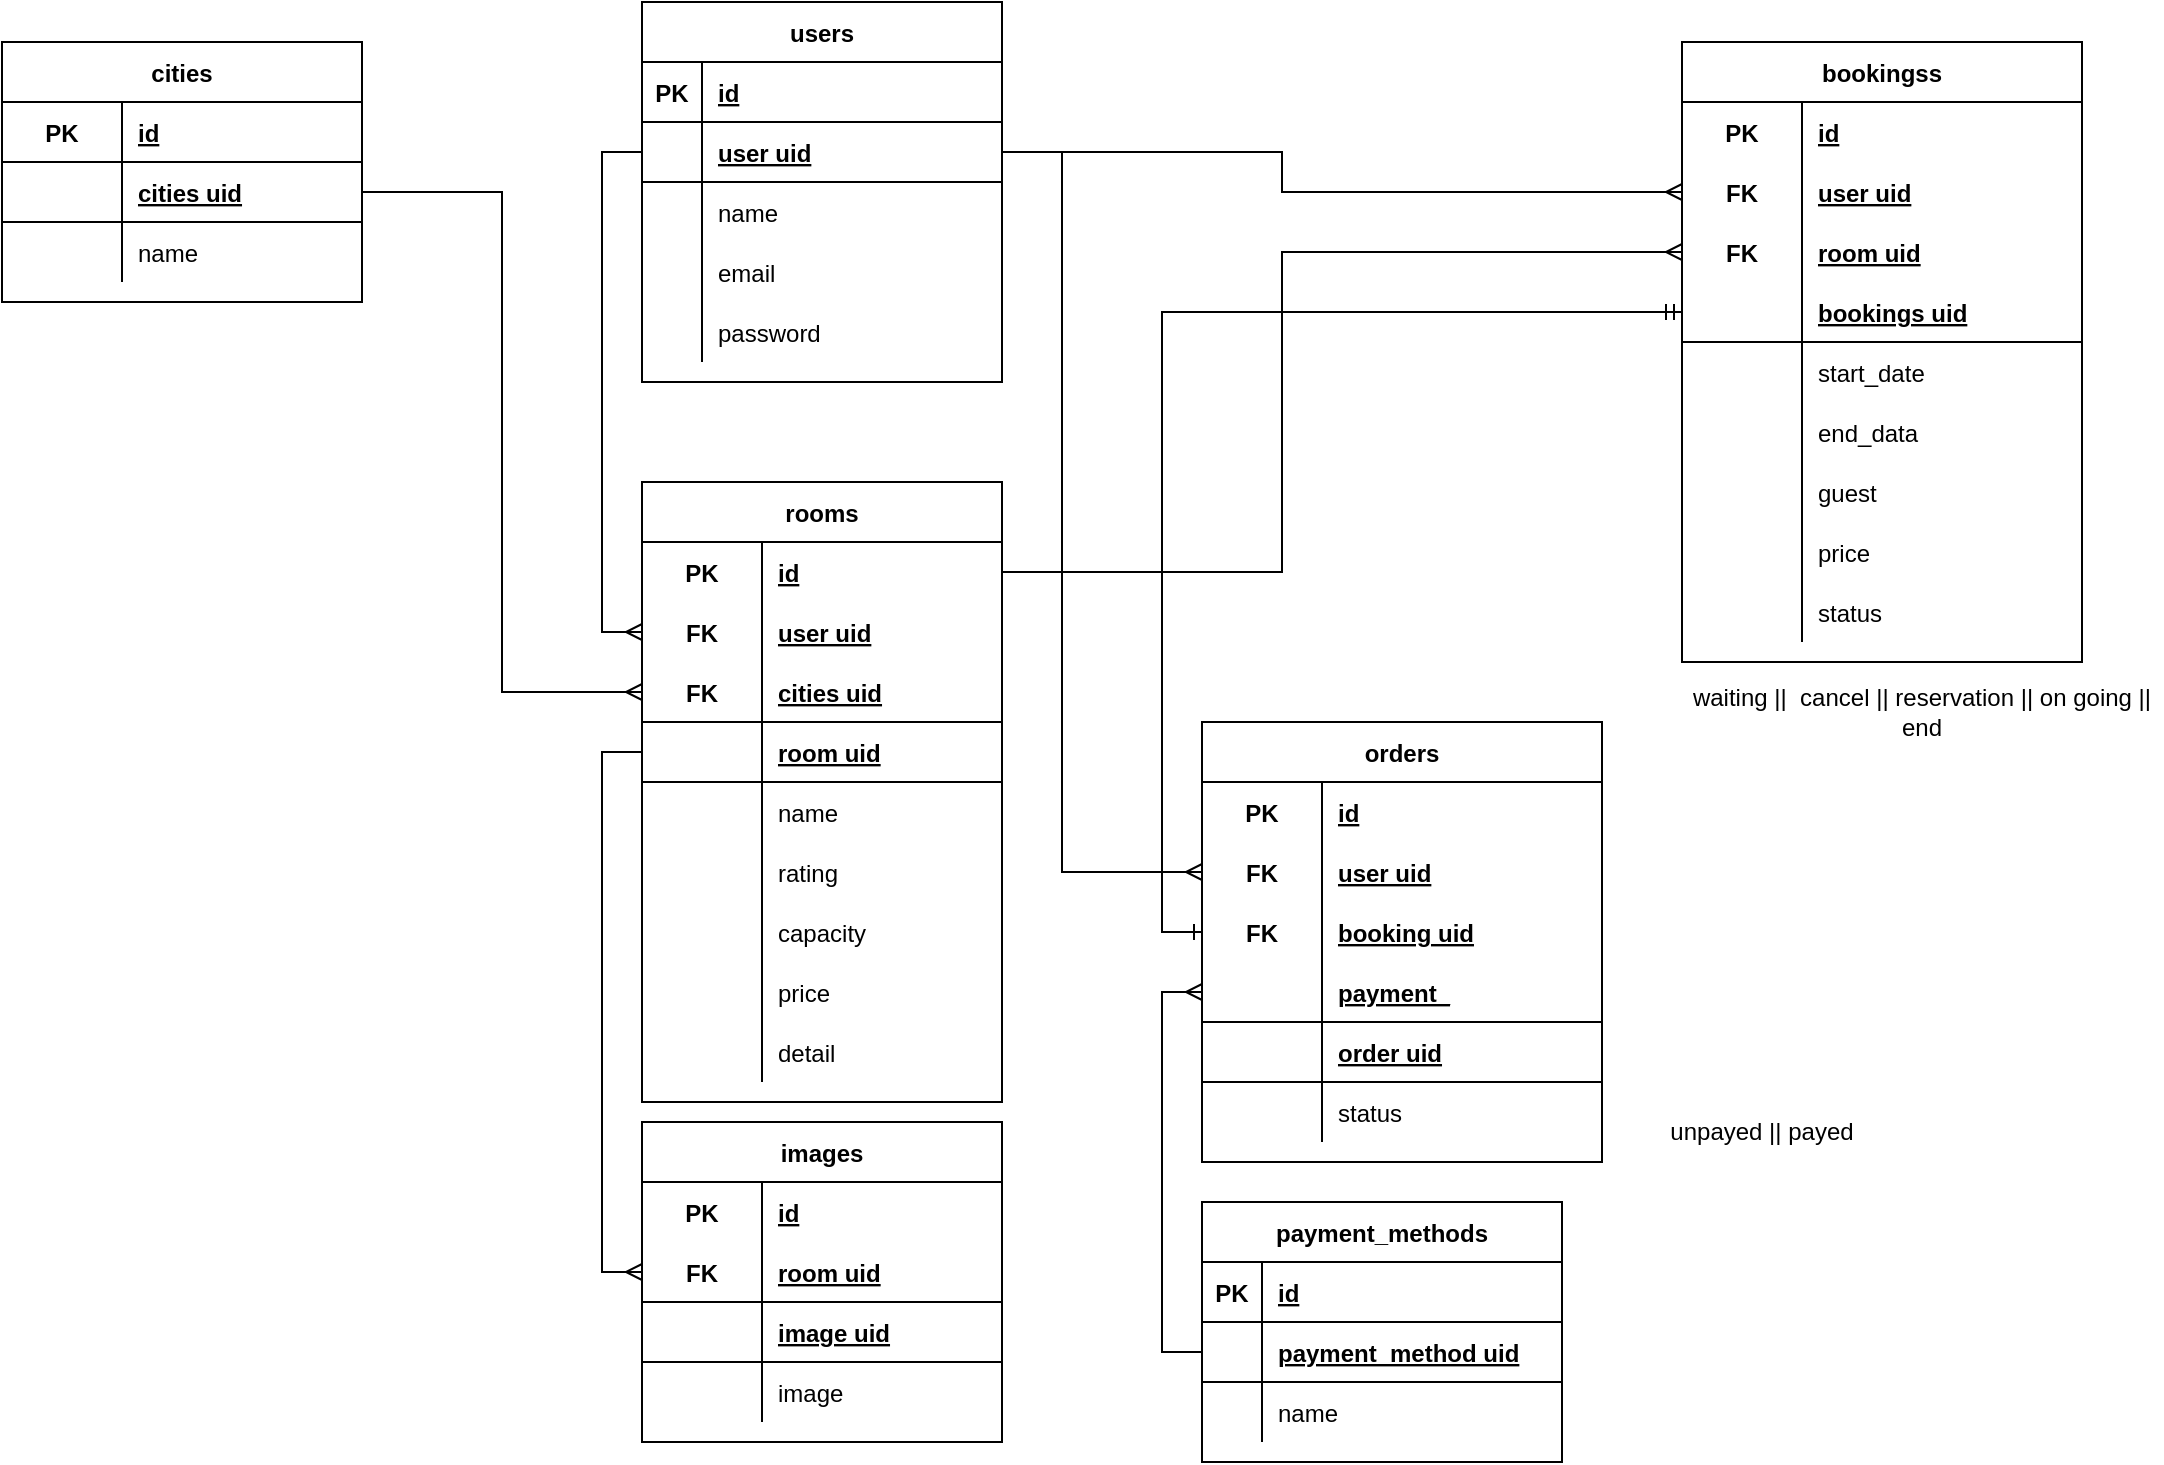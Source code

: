 <mxfile pages="2">
    <diagram id="iPe8jotAJczjUdUN0MHW" name="airbnb">
        <mxGraphModel dx="547" dy="711" grid="1" gridSize="10" guides="1" tooltips="1" connect="1" arrows="1" fold="1" page="1" pageScale="1" pageWidth="1169" pageHeight="827" math="0" shadow="0">
            <root>
                <mxCell id="F6-YlnlzuKN7G8_1LDeP-0"/>
                <mxCell id="F6-YlnlzuKN7G8_1LDeP-1" parent="F6-YlnlzuKN7G8_1LDeP-0"/>
                <mxCell id="jNH8X06Qy_llyJhlAX_3-0" style="edgeStyle=orthogonalEdgeStyle;rounded=0;orthogonalLoop=1;jettySize=auto;html=1;exitX=0;exitY=0.5;exitDx=0;exitDy=0;entryX=0;entryY=0.5;entryDx=0;entryDy=0;endArrow=ERmany;endFill=0;" parent="F6-YlnlzuKN7G8_1LDeP-1" source="jNH8X06Qy_llyJhlAX_3-94" target="jNH8X06Qy_llyJhlAX_3-18" edge="1">
                    <mxGeometry relative="1" as="geometry"/>
                </mxCell>
                <mxCell id="jNH8X06Qy_llyJhlAX_3-1" value="users" style="shape=table;startSize=30;container=1;collapsible=1;childLayout=tableLayout;fixedRows=1;rowLines=0;fontStyle=1;align=center;resizeLast=1;" parent="F6-YlnlzuKN7G8_1LDeP-1" vertex="1">
                    <mxGeometry x="360" y="20" width="180" height="190" as="geometry"/>
                </mxCell>
                <mxCell id="jNH8X06Qy_llyJhlAX_3-2" value="" style="shape=tableRow;horizontal=0;startSize=0;swimlaneHead=0;swimlaneBody=0;fillColor=none;collapsible=0;dropTarget=0;points=[[0,0.5],[1,0.5]];portConstraint=eastwest;top=0;left=0;right=0;bottom=1;" parent="jNH8X06Qy_llyJhlAX_3-1" vertex="1">
                    <mxGeometry y="30" width="180" height="30" as="geometry"/>
                </mxCell>
                <mxCell id="jNH8X06Qy_llyJhlAX_3-3" value="PK" style="shape=partialRectangle;connectable=0;fillColor=none;top=0;left=0;bottom=0;right=0;fontStyle=1;overflow=hidden;" parent="jNH8X06Qy_llyJhlAX_3-2" vertex="1">
                    <mxGeometry width="30" height="30" as="geometry">
                        <mxRectangle width="30" height="30" as="alternateBounds"/>
                    </mxGeometry>
                </mxCell>
                <mxCell id="jNH8X06Qy_llyJhlAX_3-4" value="id" style="shape=partialRectangle;connectable=0;fillColor=none;top=0;left=0;bottom=0;right=0;align=left;spacingLeft=6;fontStyle=5;overflow=hidden;" parent="jNH8X06Qy_llyJhlAX_3-2" vertex="1">
                    <mxGeometry x="30" width="150" height="30" as="geometry">
                        <mxRectangle width="150" height="30" as="alternateBounds"/>
                    </mxGeometry>
                </mxCell>
                <mxCell id="jNH8X06Qy_llyJhlAX_3-94" style="shape=tableRow;horizontal=0;startSize=0;swimlaneHead=0;swimlaneBody=0;fillColor=none;collapsible=0;dropTarget=0;points=[[0,0.5],[1,0.5]];portConstraint=eastwest;top=0;left=0;right=0;bottom=1;" parent="jNH8X06Qy_llyJhlAX_3-1" vertex="1">
                    <mxGeometry y="60" width="180" height="30" as="geometry"/>
                </mxCell>
                <mxCell id="jNH8X06Qy_llyJhlAX_3-95" style="shape=partialRectangle;connectable=0;fillColor=none;top=0;left=0;bottom=0;right=0;fontStyle=1;overflow=hidden;" parent="jNH8X06Qy_llyJhlAX_3-94" vertex="1">
                    <mxGeometry width="30" height="30" as="geometry">
                        <mxRectangle width="30" height="30" as="alternateBounds"/>
                    </mxGeometry>
                </mxCell>
                <mxCell id="jNH8X06Qy_llyJhlAX_3-96" value="user uid" style="shape=partialRectangle;connectable=0;fillColor=none;top=0;left=0;bottom=0;right=0;align=left;spacingLeft=6;fontStyle=5;overflow=hidden;" parent="jNH8X06Qy_llyJhlAX_3-94" vertex="1">
                    <mxGeometry x="30" width="150" height="30" as="geometry">
                        <mxRectangle width="150" height="30" as="alternateBounds"/>
                    </mxGeometry>
                </mxCell>
                <mxCell id="jNH8X06Qy_llyJhlAX_3-5" value="" style="shape=tableRow;horizontal=0;startSize=0;swimlaneHead=0;swimlaneBody=0;fillColor=none;collapsible=0;dropTarget=0;points=[[0,0.5],[1,0.5]];portConstraint=eastwest;top=0;left=0;right=0;bottom=0;" parent="jNH8X06Qy_llyJhlAX_3-1" vertex="1">
                    <mxGeometry y="90" width="180" height="30" as="geometry"/>
                </mxCell>
                <mxCell id="jNH8X06Qy_llyJhlAX_3-6" value="" style="shape=partialRectangle;connectable=0;fillColor=none;top=0;left=0;bottom=0;right=0;editable=1;overflow=hidden;" parent="jNH8X06Qy_llyJhlAX_3-5" vertex="1">
                    <mxGeometry width="30" height="30" as="geometry">
                        <mxRectangle width="30" height="30" as="alternateBounds"/>
                    </mxGeometry>
                </mxCell>
                <mxCell id="jNH8X06Qy_llyJhlAX_3-7" value="name" style="shape=partialRectangle;connectable=0;fillColor=none;top=0;left=0;bottom=0;right=0;align=left;spacingLeft=6;overflow=hidden;" parent="jNH8X06Qy_llyJhlAX_3-5" vertex="1">
                    <mxGeometry x="30" width="150" height="30" as="geometry">
                        <mxRectangle width="150" height="30" as="alternateBounds"/>
                    </mxGeometry>
                </mxCell>
                <mxCell id="jNH8X06Qy_llyJhlAX_3-8" value="" style="shape=tableRow;horizontal=0;startSize=0;swimlaneHead=0;swimlaneBody=0;fillColor=none;collapsible=0;dropTarget=0;points=[[0,0.5],[1,0.5]];portConstraint=eastwest;top=0;left=0;right=0;bottom=0;" parent="jNH8X06Qy_llyJhlAX_3-1" vertex="1">
                    <mxGeometry y="120" width="180" height="30" as="geometry"/>
                </mxCell>
                <mxCell id="jNH8X06Qy_llyJhlAX_3-9" value="" style="shape=partialRectangle;connectable=0;fillColor=none;top=0;left=0;bottom=0;right=0;editable=1;overflow=hidden;" parent="jNH8X06Qy_llyJhlAX_3-8" vertex="1">
                    <mxGeometry width="30" height="30" as="geometry">
                        <mxRectangle width="30" height="30" as="alternateBounds"/>
                    </mxGeometry>
                </mxCell>
                <mxCell id="jNH8X06Qy_llyJhlAX_3-10" value="email" style="shape=partialRectangle;connectable=0;fillColor=none;top=0;left=0;bottom=0;right=0;align=left;spacingLeft=6;overflow=hidden;" parent="jNH8X06Qy_llyJhlAX_3-8" vertex="1">
                    <mxGeometry x="30" width="150" height="30" as="geometry">
                        <mxRectangle width="150" height="30" as="alternateBounds"/>
                    </mxGeometry>
                </mxCell>
                <mxCell id="jNH8X06Qy_llyJhlAX_3-11" value="" style="shape=tableRow;horizontal=0;startSize=0;swimlaneHead=0;swimlaneBody=0;fillColor=none;collapsible=0;dropTarget=0;points=[[0,0.5],[1,0.5]];portConstraint=eastwest;top=0;left=0;right=0;bottom=0;" parent="jNH8X06Qy_llyJhlAX_3-1" vertex="1">
                    <mxGeometry y="150" width="180" height="30" as="geometry"/>
                </mxCell>
                <mxCell id="jNH8X06Qy_llyJhlAX_3-12" value="" style="shape=partialRectangle;connectable=0;fillColor=none;top=0;left=0;bottom=0;right=0;editable=1;overflow=hidden;" parent="jNH8X06Qy_llyJhlAX_3-11" vertex="1">
                    <mxGeometry width="30" height="30" as="geometry">
                        <mxRectangle width="30" height="30" as="alternateBounds"/>
                    </mxGeometry>
                </mxCell>
                <mxCell id="jNH8X06Qy_llyJhlAX_3-13" value="password" style="shape=partialRectangle;connectable=0;fillColor=none;top=0;left=0;bottom=0;right=0;align=left;spacingLeft=6;overflow=hidden;" parent="jNH8X06Qy_llyJhlAX_3-11" vertex="1">
                    <mxGeometry x="30" width="150" height="30" as="geometry">
                        <mxRectangle width="150" height="30" as="alternateBounds"/>
                    </mxGeometry>
                </mxCell>
                <mxCell id="jNH8X06Qy_llyJhlAX_3-14" value="rooms" style="shape=table;startSize=30;container=1;collapsible=1;childLayout=tableLayout;fixedRows=1;rowLines=0;fontStyle=1;align=center;resizeLast=1;" parent="F6-YlnlzuKN7G8_1LDeP-1" vertex="1">
                    <mxGeometry x="360" y="260" width="180" height="310" as="geometry"/>
                </mxCell>
                <mxCell id="jNH8X06Qy_llyJhlAX_3-15" value="" style="shape=tableRow;horizontal=0;startSize=0;swimlaneHead=0;swimlaneBody=0;fillColor=none;collapsible=0;dropTarget=0;points=[[0,0.5],[1,0.5]];portConstraint=eastwest;top=0;left=0;right=0;bottom=0;" parent="jNH8X06Qy_llyJhlAX_3-14" vertex="1">
                    <mxGeometry y="30" width="180" height="30" as="geometry"/>
                </mxCell>
                <mxCell id="jNH8X06Qy_llyJhlAX_3-16" value="PK" style="shape=partialRectangle;connectable=0;fillColor=none;top=0;left=0;bottom=0;right=0;fontStyle=1;overflow=hidden;" parent="jNH8X06Qy_llyJhlAX_3-15" vertex="1">
                    <mxGeometry width="60" height="30" as="geometry">
                        <mxRectangle width="60" height="30" as="alternateBounds"/>
                    </mxGeometry>
                </mxCell>
                <mxCell id="jNH8X06Qy_llyJhlAX_3-17" value="id" style="shape=partialRectangle;connectable=0;fillColor=none;top=0;left=0;bottom=0;right=0;align=left;spacingLeft=6;fontStyle=5;overflow=hidden;" parent="jNH8X06Qy_llyJhlAX_3-15" vertex="1">
                    <mxGeometry x="60" width="120" height="30" as="geometry">
                        <mxRectangle width="120" height="30" as="alternateBounds"/>
                    </mxGeometry>
                </mxCell>
                <mxCell id="jNH8X06Qy_llyJhlAX_3-18" value="" style="shape=tableRow;horizontal=0;startSize=0;swimlaneHead=0;swimlaneBody=0;fillColor=none;collapsible=0;dropTarget=0;points=[[0,0.5],[1,0.5]];portConstraint=eastwest;top=0;left=0;right=0;bottom=1;strokeColor=none;" parent="jNH8X06Qy_llyJhlAX_3-14" vertex="1">
                    <mxGeometry y="60" width="180" height="30" as="geometry"/>
                </mxCell>
                <mxCell id="jNH8X06Qy_llyJhlAX_3-19" value="FK" style="shape=partialRectangle;connectable=0;fillColor=none;top=0;left=0;bottom=0;right=0;fontStyle=1;overflow=hidden;" parent="jNH8X06Qy_llyJhlAX_3-18" vertex="1">
                    <mxGeometry width="60" height="30" as="geometry">
                        <mxRectangle width="60" height="30" as="alternateBounds"/>
                    </mxGeometry>
                </mxCell>
                <mxCell id="jNH8X06Qy_llyJhlAX_3-20" value="user uid" style="shape=partialRectangle;connectable=0;fillColor=none;top=0;left=0;bottom=0;right=0;align=left;spacingLeft=6;fontStyle=5;overflow=hidden;" parent="jNH8X06Qy_llyJhlAX_3-18" vertex="1">
                    <mxGeometry x="60" width="120" height="30" as="geometry">
                        <mxRectangle width="120" height="30" as="alternateBounds"/>
                    </mxGeometry>
                </mxCell>
                <mxCell id="yA-4zn-T3ek4qHLC0Tsx-14" style="shape=tableRow;horizontal=0;startSize=0;swimlaneHead=0;swimlaneBody=0;fillColor=none;collapsible=0;dropTarget=0;points=[[0,0.5],[1,0.5]];portConstraint=eastwest;top=0;left=0;right=0;bottom=1;strokeColor=default;" parent="jNH8X06Qy_llyJhlAX_3-14" vertex="1">
                    <mxGeometry y="90" width="180" height="30" as="geometry"/>
                </mxCell>
                <mxCell id="yA-4zn-T3ek4qHLC0Tsx-15" value="FK" style="shape=partialRectangle;connectable=0;fillColor=none;top=0;left=0;bottom=0;right=0;fontStyle=1;overflow=hidden;" parent="yA-4zn-T3ek4qHLC0Tsx-14" vertex="1">
                    <mxGeometry width="60" height="30" as="geometry">
                        <mxRectangle width="60" height="30" as="alternateBounds"/>
                    </mxGeometry>
                </mxCell>
                <mxCell id="yA-4zn-T3ek4qHLC0Tsx-16" value="cities uid" style="shape=partialRectangle;connectable=0;fillColor=none;top=0;left=0;bottom=0;right=0;align=left;spacingLeft=6;fontStyle=5;overflow=hidden;" parent="yA-4zn-T3ek4qHLC0Tsx-14" vertex="1">
                    <mxGeometry x="60" width="120" height="30" as="geometry">
                        <mxRectangle width="120" height="30" as="alternateBounds"/>
                    </mxGeometry>
                </mxCell>
                <mxCell id="8i1Hix3Q9Z3WD4ij0kzK-0" style="shape=tableRow;horizontal=0;startSize=0;swimlaneHead=0;swimlaneBody=0;fillColor=none;collapsible=0;dropTarget=0;points=[[0,0.5],[1,0.5]];portConstraint=eastwest;top=0;left=0;right=0;bottom=1;strokeColor=default;" parent="jNH8X06Qy_llyJhlAX_3-14" vertex="1">
                    <mxGeometry y="120" width="180" height="30" as="geometry"/>
                </mxCell>
                <mxCell id="8i1Hix3Q9Z3WD4ij0kzK-1" style="shape=partialRectangle;connectable=0;fillColor=none;top=0;left=0;bottom=0;right=0;fontStyle=1;overflow=hidden;" parent="8i1Hix3Q9Z3WD4ij0kzK-0" vertex="1">
                    <mxGeometry width="60" height="30" as="geometry">
                        <mxRectangle width="60" height="30" as="alternateBounds"/>
                    </mxGeometry>
                </mxCell>
                <mxCell id="8i1Hix3Q9Z3WD4ij0kzK-2" value="room uid" style="shape=partialRectangle;connectable=0;fillColor=none;top=0;left=0;bottom=0;right=0;align=left;spacingLeft=6;fontStyle=5;overflow=hidden;" parent="8i1Hix3Q9Z3WD4ij0kzK-0" vertex="1">
                    <mxGeometry x="60" width="120" height="30" as="geometry">
                        <mxRectangle width="120" height="30" as="alternateBounds"/>
                    </mxGeometry>
                </mxCell>
                <mxCell id="jNH8X06Qy_llyJhlAX_3-24" value="" style="shape=tableRow;horizontal=0;startSize=0;swimlaneHead=0;swimlaneBody=0;fillColor=none;collapsible=0;dropTarget=0;points=[[0,0.5],[1,0.5]];portConstraint=eastwest;top=0;left=0;right=0;bottom=0;" parent="jNH8X06Qy_llyJhlAX_3-14" vertex="1">
                    <mxGeometry y="150" width="180" height="30" as="geometry"/>
                </mxCell>
                <mxCell id="jNH8X06Qy_llyJhlAX_3-25" value="" style="shape=partialRectangle;connectable=0;fillColor=none;top=0;left=0;bottom=0;right=0;editable=1;overflow=hidden;" parent="jNH8X06Qy_llyJhlAX_3-24" vertex="1">
                    <mxGeometry width="60" height="30" as="geometry">
                        <mxRectangle width="60" height="30" as="alternateBounds"/>
                    </mxGeometry>
                </mxCell>
                <mxCell id="jNH8X06Qy_llyJhlAX_3-26" value="name" style="shape=partialRectangle;connectable=0;fillColor=none;top=0;left=0;bottom=0;right=0;align=left;spacingLeft=6;overflow=hidden;" parent="jNH8X06Qy_llyJhlAX_3-24" vertex="1">
                    <mxGeometry x="60" width="120" height="30" as="geometry">
                        <mxRectangle width="120" height="30" as="alternateBounds"/>
                    </mxGeometry>
                </mxCell>
                <mxCell id="o21TnBogYkvtX0akVS93-0" style="shape=tableRow;horizontal=0;startSize=0;swimlaneHead=0;swimlaneBody=0;fillColor=none;collapsible=0;dropTarget=0;points=[[0,0.5],[1,0.5]];portConstraint=eastwest;top=0;left=0;right=0;bottom=0;" parent="jNH8X06Qy_llyJhlAX_3-14" vertex="1">
                    <mxGeometry y="180" width="180" height="30" as="geometry"/>
                </mxCell>
                <mxCell id="o21TnBogYkvtX0akVS93-1" style="shape=partialRectangle;connectable=0;fillColor=none;top=0;left=0;bottom=0;right=0;editable=1;overflow=hidden;" parent="o21TnBogYkvtX0akVS93-0" vertex="1">
                    <mxGeometry width="60" height="30" as="geometry">
                        <mxRectangle width="60" height="30" as="alternateBounds"/>
                    </mxGeometry>
                </mxCell>
                <mxCell id="o21TnBogYkvtX0akVS93-2" value="rating" style="shape=partialRectangle;connectable=0;fillColor=none;top=0;left=0;bottom=0;right=0;align=left;spacingLeft=6;overflow=hidden;" parent="o21TnBogYkvtX0akVS93-0" vertex="1">
                    <mxGeometry x="60" width="120" height="30" as="geometry">
                        <mxRectangle width="120" height="30" as="alternateBounds"/>
                    </mxGeometry>
                </mxCell>
                <mxCell id="8i1Hix3Q9Z3WD4ij0kzK-50" style="shape=tableRow;horizontal=0;startSize=0;swimlaneHead=0;swimlaneBody=0;fillColor=none;collapsible=0;dropTarget=0;points=[[0,0.5],[1,0.5]];portConstraint=eastwest;top=0;left=0;right=0;bottom=0;" parent="jNH8X06Qy_llyJhlAX_3-14" vertex="1">
                    <mxGeometry y="210" width="180" height="30" as="geometry"/>
                </mxCell>
                <mxCell id="8i1Hix3Q9Z3WD4ij0kzK-51" style="shape=partialRectangle;connectable=0;fillColor=none;top=0;left=0;bottom=0;right=0;editable=1;overflow=hidden;" parent="8i1Hix3Q9Z3WD4ij0kzK-50" vertex="1">
                    <mxGeometry width="60" height="30" as="geometry">
                        <mxRectangle width="60" height="30" as="alternateBounds"/>
                    </mxGeometry>
                </mxCell>
                <mxCell id="8i1Hix3Q9Z3WD4ij0kzK-52" value="capacity" style="shape=partialRectangle;connectable=0;fillColor=none;top=0;left=0;bottom=0;right=0;align=left;spacingLeft=6;overflow=hidden;" parent="8i1Hix3Q9Z3WD4ij0kzK-50" vertex="1">
                    <mxGeometry x="60" width="120" height="30" as="geometry">
                        <mxRectangle width="120" height="30" as="alternateBounds"/>
                    </mxGeometry>
                </mxCell>
                <mxCell id="jNH8X06Qy_llyJhlAX_3-27" value="" style="shape=tableRow;horizontal=0;startSize=0;swimlaneHead=0;swimlaneBody=0;fillColor=none;collapsible=0;dropTarget=0;points=[[0,0.5],[1,0.5]];portConstraint=eastwest;top=0;left=0;right=0;bottom=0;" parent="jNH8X06Qy_llyJhlAX_3-14" vertex="1">
                    <mxGeometry y="240" width="180" height="30" as="geometry"/>
                </mxCell>
                <mxCell id="jNH8X06Qy_llyJhlAX_3-28" value="" style="shape=partialRectangle;connectable=0;fillColor=none;top=0;left=0;bottom=0;right=0;editable=1;overflow=hidden;" parent="jNH8X06Qy_llyJhlAX_3-27" vertex="1">
                    <mxGeometry width="60" height="30" as="geometry">
                        <mxRectangle width="60" height="30" as="alternateBounds"/>
                    </mxGeometry>
                </mxCell>
                <mxCell id="jNH8X06Qy_llyJhlAX_3-29" value="price" style="shape=partialRectangle;connectable=0;fillColor=none;top=0;left=0;bottom=0;right=0;align=left;spacingLeft=6;overflow=hidden;" parent="jNH8X06Qy_llyJhlAX_3-27" vertex="1">
                    <mxGeometry x="60" width="120" height="30" as="geometry">
                        <mxRectangle width="120" height="30" as="alternateBounds"/>
                    </mxGeometry>
                </mxCell>
                <mxCell id="qS_EjxDrh5z3AgG9ltLK-0" style="shape=tableRow;horizontal=0;startSize=0;swimlaneHead=0;swimlaneBody=0;fillColor=none;collapsible=0;dropTarget=0;points=[[0,0.5],[1,0.5]];portConstraint=eastwest;top=0;left=0;right=0;bottom=0;" parent="jNH8X06Qy_llyJhlAX_3-14" vertex="1">
                    <mxGeometry y="270" width="180" height="30" as="geometry"/>
                </mxCell>
                <mxCell id="qS_EjxDrh5z3AgG9ltLK-1" style="shape=partialRectangle;connectable=0;fillColor=none;top=0;left=0;bottom=0;right=0;editable=1;overflow=hidden;" parent="qS_EjxDrh5z3AgG9ltLK-0" vertex="1">
                    <mxGeometry width="60" height="30" as="geometry">
                        <mxRectangle width="60" height="30" as="alternateBounds"/>
                    </mxGeometry>
                </mxCell>
                <mxCell id="qS_EjxDrh5z3AgG9ltLK-2" value="detail" style="shape=partialRectangle;connectable=0;fillColor=none;top=0;left=0;bottom=0;right=0;align=left;spacingLeft=6;overflow=hidden;" parent="qS_EjxDrh5z3AgG9ltLK-0" vertex="1">
                    <mxGeometry x="60" width="120" height="30" as="geometry">
                        <mxRectangle width="120" height="30" as="alternateBounds"/>
                    </mxGeometry>
                </mxCell>
                <mxCell id="jNH8X06Qy_llyJhlAX_3-70" value="bookingss" style="shape=table;startSize=30;container=1;collapsible=1;childLayout=tableLayout;fixedRows=1;rowLines=0;fontStyle=1;align=center;resizeLast=1;strokeColor=default;fillColor=none;" parent="F6-YlnlzuKN7G8_1LDeP-1" vertex="1">
                    <mxGeometry x="880" y="40" width="200" height="310" as="geometry"/>
                </mxCell>
                <mxCell id="jNH8X06Qy_llyJhlAX_3-71" value="" style="shape=tableRow;horizontal=0;startSize=0;swimlaneHead=0;swimlaneBody=0;fillColor=none;collapsible=0;dropTarget=0;points=[[0,0.5],[1,0.5]];portConstraint=eastwest;top=0;left=0;right=0;bottom=0;strokeColor=default;" parent="jNH8X06Qy_llyJhlAX_3-70" vertex="1">
                    <mxGeometry y="30" width="200" height="30" as="geometry"/>
                </mxCell>
                <mxCell id="jNH8X06Qy_llyJhlAX_3-72" value="PK" style="shape=partialRectangle;connectable=0;fillColor=none;top=0;left=0;bottom=0;right=0;fontStyle=1;overflow=hidden;strokeColor=default;" parent="jNH8X06Qy_llyJhlAX_3-71" vertex="1">
                    <mxGeometry width="60" height="30" as="geometry">
                        <mxRectangle width="60" height="30" as="alternateBounds"/>
                    </mxGeometry>
                </mxCell>
                <mxCell id="jNH8X06Qy_llyJhlAX_3-73" value="id" style="shape=partialRectangle;connectable=0;fillColor=none;top=0;left=0;bottom=0;right=0;align=left;spacingLeft=6;fontStyle=5;overflow=hidden;strokeColor=default;" parent="jNH8X06Qy_llyJhlAX_3-71" vertex="1">
                    <mxGeometry x="60" width="140" height="30" as="geometry">
                        <mxRectangle width="140" height="30" as="alternateBounds"/>
                    </mxGeometry>
                </mxCell>
                <mxCell id="jNH8X06Qy_llyJhlAX_3-74" value="" style="shape=tableRow;horizontal=0;startSize=0;swimlaneHead=0;swimlaneBody=0;fillColor=none;collapsible=0;dropTarget=0;points=[[0,0.5],[1,0.5]];portConstraint=eastwest;top=0;left=0;right=0;bottom=1;strokeColor=none;" parent="jNH8X06Qy_llyJhlAX_3-70" vertex="1">
                    <mxGeometry y="60" width="200" height="30" as="geometry"/>
                </mxCell>
                <mxCell id="jNH8X06Qy_llyJhlAX_3-75" value="FK" style="shape=partialRectangle;connectable=0;fillColor=none;top=0;left=0;bottom=0;right=0;fontStyle=1;overflow=hidden;strokeColor=default;" parent="jNH8X06Qy_llyJhlAX_3-74" vertex="1">
                    <mxGeometry width="60" height="30" as="geometry">
                        <mxRectangle width="60" height="30" as="alternateBounds"/>
                    </mxGeometry>
                </mxCell>
                <mxCell id="jNH8X06Qy_llyJhlAX_3-76" value="user uid" style="shape=partialRectangle;connectable=0;fillColor=none;top=0;left=0;bottom=0;right=0;align=left;spacingLeft=6;fontStyle=5;overflow=hidden;strokeColor=default;" parent="jNH8X06Qy_llyJhlAX_3-74" vertex="1">
                    <mxGeometry x="60" width="140" height="30" as="geometry">
                        <mxRectangle width="140" height="30" as="alternateBounds"/>
                    </mxGeometry>
                </mxCell>
                <mxCell id="jNH8X06Qy_llyJhlAX_3-77" style="shape=tableRow;horizontal=0;startSize=0;swimlaneHead=0;swimlaneBody=0;fillColor=none;collapsible=0;dropTarget=0;points=[[0,0.5],[1,0.5]];portConstraint=eastwest;top=0;left=0;right=0;bottom=1;strokeColor=none;" parent="jNH8X06Qy_llyJhlAX_3-70" vertex="1">
                    <mxGeometry y="90" width="200" height="30" as="geometry"/>
                </mxCell>
                <mxCell id="jNH8X06Qy_llyJhlAX_3-78" value="FK" style="shape=partialRectangle;connectable=0;fillColor=none;top=0;left=0;bottom=0;right=0;fontStyle=1;overflow=hidden;strokeColor=default;" parent="jNH8X06Qy_llyJhlAX_3-77" vertex="1">
                    <mxGeometry width="60" height="30" as="geometry">
                        <mxRectangle width="60" height="30" as="alternateBounds"/>
                    </mxGeometry>
                </mxCell>
                <mxCell id="jNH8X06Qy_llyJhlAX_3-79" value="room uid" style="shape=partialRectangle;connectable=0;fillColor=none;top=0;left=0;bottom=0;right=0;align=left;spacingLeft=6;fontStyle=5;overflow=hidden;strokeColor=default;" parent="jNH8X06Qy_llyJhlAX_3-77" vertex="1">
                    <mxGeometry x="60" width="140" height="30" as="geometry">
                        <mxRectangle width="140" height="30" as="alternateBounds"/>
                    </mxGeometry>
                </mxCell>
                <mxCell id="8i1Hix3Q9Z3WD4ij0kzK-4" style="shape=tableRow;horizontal=0;startSize=0;swimlaneHead=0;swimlaneBody=0;fillColor=none;collapsible=0;dropTarget=0;points=[[0,0.5],[1,0.5]];portConstraint=eastwest;top=0;left=0;right=0;bottom=1;strokeColor=default;" parent="jNH8X06Qy_llyJhlAX_3-70" vertex="1">
                    <mxGeometry y="120" width="200" height="30" as="geometry"/>
                </mxCell>
                <mxCell id="8i1Hix3Q9Z3WD4ij0kzK-5" style="shape=partialRectangle;connectable=0;fillColor=none;top=0;left=0;bottom=0;right=0;fontStyle=1;overflow=hidden;strokeColor=default;" parent="8i1Hix3Q9Z3WD4ij0kzK-4" vertex="1">
                    <mxGeometry width="60" height="30" as="geometry">
                        <mxRectangle width="60" height="30" as="alternateBounds"/>
                    </mxGeometry>
                </mxCell>
                <mxCell id="8i1Hix3Q9Z3WD4ij0kzK-6" value="bookings uid" style="shape=partialRectangle;connectable=0;fillColor=none;top=0;left=0;bottom=0;right=0;align=left;spacingLeft=6;fontStyle=5;overflow=hidden;strokeColor=default;" parent="8i1Hix3Q9Z3WD4ij0kzK-4" vertex="1">
                    <mxGeometry x="60" width="140" height="30" as="geometry">
                        <mxRectangle width="140" height="30" as="alternateBounds"/>
                    </mxGeometry>
                </mxCell>
                <mxCell id="3" style="shape=tableRow;horizontal=0;startSize=0;swimlaneHead=0;swimlaneBody=0;fillColor=none;collapsible=0;dropTarget=0;points=[[0,0.5],[1,0.5]];portConstraint=eastwest;top=0;left=0;right=0;bottom=0;strokeColor=default;" parent="jNH8X06Qy_llyJhlAX_3-70" vertex="1">
                    <mxGeometry y="150" width="200" height="30" as="geometry"/>
                </mxCell>
                <mxCell id="4" style="shape=partialRectangle;connectable=0;fillColor=none;top=0;left=0;bottom=0;right=0;editable=1;overflow=hidden;strokeColor=default;" parent="3" vertex="1">
                    <mxGeometry width="60" height="30" as="geometry">
                        <mxRectangle width="60" height="30" as="alternateBounds"/>
                    </mxGeometry>
                </mxCell>
                <mxCell id="5" value="start_date" style="shape=partialRectangle;connectable=0;fillColor=none;top=0;left=0;bottom=0;right=0;align=left;spacingLeft=6;overflow=hidden;strokeColor=default;" parent="3" vertex="1">
                    <mxGeometry x="60" width="140" height="30" as="geometry">
                        <mxRectangle width="140" height="30" as="alternateBounds"/>
                    </mxGeometry>
                </mxCell>
                <mxCell id="0" style="shape=tableRow;horizontal=0;startSize=0;swimlaneHead=0;swimlaneBody=0;fillColor=none;collapsible=0;dropTarget=0;points=[[0,0.5],[1,0.5]];portConstraint=eastwest;top=0;left=0;right=0;bottom=0;strokeColor=default;" parent="jNH8X06Qy_llyJhlAX_3-70" vertex="1">
                    <mxGeometry y="180" width="200" height="30" as="geometry"/>
                </mxCell>
                <mxCell id="1" style="shape=partialRectangle;connectable=0;fillColor=none;top=0;left=0;bottom=0;right=0;editable=1;overflow=hidden;strokeColor=default;" parent="0" vertex="1">
                    <mxGeometry width="60" height="30" as="geometry">
                        <mxRectangle width="60" height="30" as="alternateBounds"/>
                    </mxGeometry>
                </mxCell>
                <mxCell id="2" value="end_data" style="shape=partialRectangle;connectable=0;fillColor=none;top=0;left=0;bottom=0;right=0;align=left;spacingLeft=6;overflow=hidden;strokeColor=default;" parent="0" vertex="1">
                    <mxGeometry x="60" width="140" height="30" as="geometry">
                        <mxRectangle width="140" height="30" as="alternateBounds"/>
                    </mxGeometry>
                </mxCell>
                <mxCell id="jNH8X06Qy_llyJhlAX_3-86" style="shape=tableRow;horizontal=0;startSize=0;swimlaneHead=0;swimlaneBody=0;fillColor=none;collapsible=0;dropTarget=0;points=[[0,0.5],[1,0.5]];portConstraint=eastwest;top=0;left=0;right=0;bottom=0;strokeColor=default;" parent="jNH8X06Qy_llyJhlAX_3-70" vertex="1">
                    <mxGeometry y="210" width="200" height="30" as="geometry"/>
                </mxCell>
                <mxCell id="jNH8X06Qy_llyJhlAX_3-87" style="shape=partialRectangle;connectable=0;fillColor=none;top=0;left=0;bottom=0;right=0;editable=1;overflow=hidden;strokeColor=default;" parent="jNH8X06Qy_llyJhlAX_3-86" vertex="1">
                    <mxGeometry width="60" height="30" as="geometry">
                        <mxRectangle width="60" height="30" as="alternateBounds"/>
                    </mxGeometry>
                </mxCell>
                <mxCell id="jNH8X06Qy_llyJhlAX_3-88" value="guest" style="shape=partialRectangle;connectable=0;fillColor=none;top=0;left=0;bottom=0;right=0;align=left;spacingLeft=6;overflow=hidden;strokeColor=default;" parent="jNH8X06Qy_llyJhlAX_3-86" vertex="1">
                    <mxGeometry x="60" width="140" height="30" as="geometry">
                        <mxRectangle width="140" height="30" as="alternateBounds"/>
                    </mxGeometry>
                </mxCell>
                <mxCell id="sSfNH22Dh0RmwKf5r3GV-0" style="shape=tableRow;horizontal=0;startSize=0;swimlaneHead=0;swimlaneBody=0;fillColor=none;collapsible=0;dropTarget=0;points=[[0,0.5],[1,0.5]];portConstraint=eastwest;top=0;left=0;right=0;bottom=0;strokeColor=default;" parent="jNH8X06Qy_llyJhlAX_3-70" vertex="1">
                    <mxGeometry y="240" width="200" height="30" as="geometry"/>
                </mxCell>
                <mxCell id="sSfNH22Dh0RmwKf5r3GV-1" style="shape=partialRectangle;connectable=0;fillColor=none;top=0;left=0;bottom=0;right=0;editable=1;overflow=hidden;strokeColor=default;" parent="sSfNH22Dh0RmwKf5r3GV-0" vertex="1">
                    <mxGeometry width="60" height="30" as="geometry">
                        <mxRectangle width="60" height="30" as="alternateBounds"/>
                    </mxGeometry>
                </mxCell>
                <mxCell id="sSfNH22Dh0RmwKf5r3GV-2" value="price" style="shape=partialRectangle;connectable=0;fillColor=none;top=0;left=0;bottom=0;right=0;align=left;spacingLeft=6;overflow=hidden;strokeColor=default;" parent="sSfNH22Dh0RmwKf5r3GV-0" vertex="1">
                    <mxGeometry x="60" width="140" height="30" as="geometry">
                        <mxRectangle width="140" height="30" as="alternateBounds"/>
                    </mxGeometry>
                </mxCell>
                <mxCell id="uTeJtCbLmKIoqEkn5PxB-0" style="shape=tableRow;horizontal=0;startSize=0;swimlaneHead=0;swimlaneBody=0;fillColor=none;collapsible=0;dropTarget=0;points=[[0,0.5],[1,0.5]];portConstraint=eastwest;top=0;left=0;right=0;bottom=0;strokeColor=default;" parent="jNH8X06Qy_llyJhlAX_3-70" vertex="1">
                    <mxGeometry y="270" width="200" height="30" as="geometry"/>
                </mxCell>
                <mxCell id="uTeJtCbLmKIoqEkn5PxB-1" style="shape=partialRectangle;connectable=0;fillColor=none;top=0;left=0;bottom=0;right=0;editable=1;overflow=hidden;strokeColor=default;" parent="uTeJtCbLmKIoqEkn5PxB-0" vertex="1">
                    <mxGeometry width="60" height="30" as="geometry">
                        <mxRectangle width="60" height="30" as="alternateBounds"/>
                    </mxGeometry>
                </mxCell>
                <mxCell id="uTeJtCbLmKIoqEkn5PxB-2" value="status" style="shape=partialRectangle;connectable=0;fillColor=none;top=0;left=0;bottom=0;right=0;align=left;spacingLeft=6;overflow=hidden;strokeColor=default;" parent="uTeJtCbLmKIoqEkn5PxB-0" vertex="1">
                    <mxGeometry x="60" width="140" height="30" as="geometry">
                        <mxRectangle width="140" height="30" as="alternateBounds"/>
                    </mxGeometry>
                </mxCell>
                <mxCell id="jNH8X06Qy_llyJhlAX_3-90" style="edgeStyle=orthogonalEdgeStyle;rounded=0;orthogonalLoop=1;jettySize=auto;html=1;exitX=1;exitY=0.5;exitDx=0;exitDy=0;entryX=0;entryY=0.5;entryDx=0;entryDy=0;startArrow=none;startFill=0;endArrow=ERmany;endFill=0;" parent="F6-YlnlzuKN7G8_1LDeP-1" source="jNH8X06Qy_llyJhlAX_3-15" target="jNH8X06Qy_llyJhlAX_3-77" edge="1">
                    <mxGeometry relative="1" as="geometry">
                        <Array as="points">
                            <mxPoint x="680" y="305"/>
                            <mxPoint x="680" y="145"/>
                        </Array>
                    </mxGeometry>
                </mxCell>
                <mxCell id="8i1Hix3Q9Z3WD4ij0kzK-3" style="edgeStyle=orthogonalEdgeStyle;rounded=0;orthogonalLoop=1;jettySize=auto;html=1;exitX=1;exitY=0.5;exitDx=0;exitDy=0;entryX=0;entryY=0.5;entryDx=0;entryDy=0;endArrow=ERmany;endFill=0;" parent="F6-YlnlzuKN7G8_1LDeP-1" source="jNH8X06Qy_llyJhlAX_3-94" target="jNH8X06Qy_llyJhlAX_3-74" edge="1">
                    <mxGeometry relative="1" as="geometry">
                        <Array as="points">
                            <mxPoint x="680" y="95"/>
                            <mxPoint x="680" y="115"/>
                        </Array>
                    </mxGeometry>
                </mxCell>
                <mxCell id="8i1Hix3Q9Z3WD4ij0kzK-31" value="images" style="shape=table;startSize=30;container=1;collapsible=1;childLayout=tableLayout;fixedRows=1;rowLines=0;fontStyle=1;align=center;resizeLast=1;" parent="F6-YlnlzuKN7G8_1LDeP-1" vertex="1">
                    <mxGeometry x="360" y="580" width="180" height="160" as="geometry"/>
                </mxCell>
                <mxCell id="8i1Hix3Q9Z3WD4ij0kzK-32" value="" style="shape=tableRow;horizontal=0;startSize=0;swimlaneHead=0;swimlaneBody=0;fillColor=none;collapsible=0;dropTarget=0;points=[[0,0.5],[1,0.5]];portConstraint=eastwest;top=0;left=0;right=0;bottom=0;" parent="8i1Hix3Q9Z3WD4ij0kzK-31" vertex="1">
                    <mxGeometry y="30" width="180" height="30" as="geometry"/>
                </mxCell>
                <mxCell id="8i1Hix3Q9Z3WD4ij0kzK-33" value="PK" style="shape=partialRectangle;connectable=0;fillColor=none;top=0;left=0;bottom=0;right=0;fontStyle=1;overflow=hidden;" parent="8i1Hix3Q9Z3WD4ij0kzK-32" vertex="1">
                    <mxGeometry width="60" height="30" as="geometry">
                        <mxRectangle width="60" height="30" as="alternateBounds"/>
                    </mxGeometry>
                </mxCell>
                <mxCell id="8i1Hix3Q9Z3WD4ij0kzK-34" value="id" style="shape=partialRectangle;connectable=0;fillColor=none;top=0;left=0;bottom=0;right=0;align=left;spacingLeft=6;fontStyle=5;overflow=hidden;" parent="8i1Hix3Q9Z3WD4ij0kzK-32" vertex="1">
                    <mxGeometry x="60" width="120" height="30" as="geometry">
                        <mxRectangle width="120" height="30" as="alternateBounds"/>
                    </mxGeometry>
                </mxCell>
                <mxCell id="8i1Hix3Q9Z3WD4ij0kzK-35" value="" style="shape=tableRow;horizontal=0;startSize=0;swimlaneHead=0;swimlaneBody=0;fillColor=none;collapsible=0;dropTarget=0;points=[[0,0.5],[1,0.5]];portConstraint=eastwest;top=0;left=0;right=0;bottom=1;strokeColor=default;" parent="8i1Hix3Q9Z3WD4ij0kzK-31" vertex="1">
                    <mxGeometry y="60" width="180" height="30" as="geometry"/>
                </mxCell>
                <mxCell id="8i1Hix3Q9Z3WD4ij0kzK-36" value="FK" style="shape=partialRectangle;connectable=0;fillColor=none;top=0;left=0;bottom=0;right=0;fontStyle=1;overflow=hidden;" parent="8i1Hix3Q9Z3WD4ij0kzK-35" vertex="1">
                    <mxGeometry width="60" height="30" as="geometry">
                        <mxRectangle width="60" height="30" as="alternateBounds"/>
                    </mxGeometry>
                </mxCell>
                <mxCell id="8i1Hix3Q9Z3WD4ij0kzK-37" value="room uid" style="shape=partialRectangle;connectable=0;fillColor=none;top=0;left=0;bottom=0;right=0;align=left;spacingLeft=6;fontStyle=5;overflow=hidden;" parent="8i1Hix3Q9Z3WD4ij0kzK-35" vertex="1">
                    <mxGeometry x="60" width="120" height="30" as="geometry">
                        <mxRectangle width="120" height="30" as="alternateBounds"/>
                    </mxGeometry>
                </mxCell>
                <mxCell id="8i1Hix3Q9Z3WD4ij0kzK-38" style="shape=tableRow;horizontal=0;startSize=0;swimlaneHead=0;swimlaneBody=0;fillColor=none;collapsible=0;dropTarget=0;points=[[0,0.5],[1,0.5]];portConstraint=eastwest;top=0;left=0;right=0;bottom=1;strokeColor=default;" parent="8i1Hix3Q9Z3WD4ij0kzK-31" vertex="1">
                    <mxGeometry y="90" width="180" height="30" as="geometry"/>
                </mxCell>
                <mxCell id="8i1Hix3Q9Z3WD4ij0kzK-39" style="shape=partialRectangle;connectable=0;fillColor=none;top=0;left=0;bottom=0;right=0;fontStyle=1;overflow=hidden;" parent="8i1Hix3Q9Z3WD4ij0kzK-38" vertex="1">
                    <mxGeometry width="60" height="30" as="geometry">
                        <mxRectangle width="60" height="30" as="alternateBounds"/>
                    </mxGeometry>
                </mxCell>
                <mxCell id="8i1Hix3Q9Z3WD4ij0kzK-40" value="image uid" style="shape=partialRectangle;connectable=0;fillColor=none;top=0;left=0;bottom=0;right=0;align=left;spacingLeft=6;fontStyle=5;overflow=hidden;" parent="8i1Hix3Q9Z3WD4ij0kzK-38" vertex="1">
                    <mxGeometry x="60" width="120" height="30" as="geometry">
                        <mxRectangle width="120" height="30" as="alternateBounds"/>
                    </mxGeometry>
                </mxCell>
                <mxCell id="8i1Hix3Q9Z3WD4ij0kzK-41" value="" style="shape=tableRow;horizontal=0;startSize=0;swimlaneHead=0;swimlaneBody=0;fillColor=none;collapsible=0;dropTarget=0;points=[[0,0.5],[1,0.5]];portConstraint=eastwest;top=0;left=0;right=0;bottom=0;" parent="8i1Hix3Q9Z3WD4ij0kzK-31" vertex="1">
                    <mxGeometry y="120" width="180" height="30" as="geometry"/>
                </mxCell>
                <mxCell id="8i1Hix3Q9Z3WD4ij0kzK-42" value="" style="shape=partialRectangle;connectable=0;fillColor=none;top=0;left=0;bottom=0;right=0;editable=1;overflow=hidden;" parent="8i1Hix3Q9Z3WD4ij0kzK-41" vertex="1">
                    <mxGeometry width="60" height="30" as="geometry">
                        <mxRectangle width="60" height="30" as="alternateBounds"/>
                    </mxGeometry>
                </mxCell>
                <mxCell id="8i1Hix3Q9Z3WD4ij0kzK-43" value="image" style="shape=partialRectangle;connectable=0;fillColor=none;top=0;left=0;bottom=0;right=0;align=left;spacingLeft=6;overflow=hidden;" parent="8i1Hix3Q9Z3WD4ij0kzK-41" vertex="1">
                    <mxGeometry x="60" width="120" height="30" as="geometry">
                        <mxRectangle width="120" height="30" as="alternateBounds"/>
                    </mxGeometry>
                </mxCell>
                <mxCell id="8i1Hix3Q9Z3WD4ij0kzK-53" style="edgeStyle=orthogonalEdgeStyle;rounded=0;orthogonalLoop=1;jettySize=auto;html=1;exitX=0;exitY=0.5;exitDx=0;exitDy=0;entryX=0;entryY=0.5;entryDx=0;entryDy=0;endArrow=ERmany;endFill=0;" parent="F6-YlnlzuKN7G8_1LDeP-1" source="8i1Hix3Q9Z3WD4ij0kzK-0" target="8i1Hix3Q9Z3WD4ij0kzK-35" edge="1">
                    <mxGeometry relative="1" as="geometry"/>
                </mxCell>
                <mxCell id="sSfNH22Dh0RmwKf5r3GV-3" value="orders" style="shape=table;startSize=30;container=1;collapsible=1;childLayout=tableLayout;fixedRows=1;rowLines=0;fontStyle=1;align=center;resizeLast=1;strokeColor=default;fillColor=none;" parent="F6-YlnlzuKN7G8_1LDeP-1" vertex="1">
                    <mxGeometry x="640" y="380" width="200" height="220" as="geometry"/>
                </mxCell>
                <mxCell id="sSfNH22Dh0RmwKf5r3GV-4" value="" style="shape=tableRow;horizontal=0;startSize=0;swimlaneHead=0;swimlaneBody=0;fillColor=none;collapsible=0;dropTarget=0;points=[[0,0.5],[1,0.5]];portConstraint=eastwest;top=0;left=0;right=0;bottom=0;strokeColor=default;" parent="sSfNH22Dh0RmwKf5r3GV-3" vertex="1">
                    <mxGeometry y="30" width="200" height="30" as="geometry"/>
                </mxCell>
                <mxCell id="sSfNH22Dh0RmwKf5r3GV-5" value="PK" style="shape=partialRectangle;connectable=0;fillColor=none;top=0;left=0;bottom=0;right=0;fontStyle=1;overflow=hidden;strokeColor=default;" parent="sSfNH22Dh0RmwKf5r3GV-4" vertex="1">
                    <mxGeometry width="60" height="30" as="geometry">
                        <mxRectangle width="60" height="30" as="alternateBounds"/>
                    </mxGeometry>
                </mxCell>
                <mxCell id="sSfNH22Dh0RmwKf5r3GV-6" value="id" style="shape=partialRectangle;connectable=0;fillColor=none;top=0;left=0;bottom=0;right=0;align=left;spacingLeft=6;fontStyle=5;overflow=hidden;strokeColor=default;" parent="sSfNH22Dh0RmwKf5r3GV-4" vertex="1">
                    <mxGeometry x="60" width="140" height="30" as="geometry">
                        <mxRectangle width="140" height="30" as="alternateBounds"/>
                    </mxGeometry>
                </mxCell>
                <mxCell id="sSfNH22Dh0RmwKf5r3GV-7" value="" style="shape=tableRow;horizontal=0;startSize=0;swimlaneHead=0;swimlaneBody=0;fillColor=none;collapsible=0;dropTarget=0;points=[[0,0.5],[1,0.5]];portConstraint=eastwest;top=0;left=0;right=0;bottom=1;strokeColor=none;" parent="sSfNH22Dh0RmwKf5r3GV-3" vertex="1">
                    <mxGeometry y="60" width="200" height="30" as="geometry"/>
                </mxCell>
                <mxCell id="sSfNH22Dh0RmwKf5r3GV-8" value="FK" style="shape=partialRectangle;connectable=0;fillColor=none;top=0;left=0;bottom=0;right=0;fontStyle=1;overflow=hidden;strokeColor=default;" parent="sSfNH22Dh0RmwKf5r3GV-7" vertex="1">
                    <mxGeometry width="60" height="30" as="geometry">
                        <mxRectangle width="60" height="30" as="alternateBounds"/>
                    </mxGeometry>
                </mxCell>
                <mxCell id="sSfNH22Dh0RmwKf5r3GV-9" value="user uid" style="shape=partialRectangle;connectable=0;fillColor=none;top=0;left=0;bottom=0;right=0;align=left;spacingLeft=6;fontStyle=5;overflow=hidden;strokeColor=default;" parent="sSfNH22Dh0RmwKf5r3GV-7" vertex="1">
                    <mxGeometry x="60" width="140" height="30" as="geometry">
                        <mxRectangle width="140" height="30" as="alternateBounds"/>
                    </mxGeometry>
                </mxCell>
                <mxCell id="Y6G6FNhRVFHmQqk8Dq77-4" style="shape=tableRow;horizontal=0;startSize=0;swimlaneHead=0;swimlaneBody=0;fillColor=none;collapsible=0;dropTarget=0;points=[[0,0.5],[1,0.5]];portConstraint=eastwest;top=0;left=0;right=0;bottom=1;strokeColor=none;" parent="sSfNH22Dh0RmwKf5r3GV-3" vertex="1">
                    <mxGeometry y="90" width="200" height="30" as="geometry"/>
                </mxCell>
                <mxCell id="Y6G6FNhRVFHmQqk8Dq77-5" value="FK" style="shape=partialRectangle;connectable=0;fillColor=none;top=0;left=0;bottom=0;right=0;fontStyle=1;overflow=hidden;strokeColor=default;" parent="Y6G6FNhRVFHmQqk8Dq77-4" vertex="1">
                    <mxGeometry width="60" height="30" as="geometry">
                        <mxRectangle width="60" height="30" as="alternateBounds"/>
                    </mxGeometry>
                </mxCell>
                <mxCell id="Y6G6FNhRVFHmQqk8Dq77-6" value="booking uid" style="shape=partialRectangle;connectable=0;fillColor=none;top=0;left=0;bottom=0;right=0;align=left;spacingLeft=6;fontStyle=5;overflow=hidden;strokeColor=default;" parent="Y6G6FNhRVFHmQqk8Dq77-4" vertex="1">
                    <mxGeometry x="60" width="140" height="30" as="geometry">
                        <mxRectangle width="140" height="30" as="alternateBounds"/>
                    </mxGeometry>
                </mxCell>
                <mxCell id="yA-4zn-T3ek4qHLC0Tsx-7" style="shape=tableRow;horizontal=0;startSize=0;swimlaneHead=0;swimlaneBody=0;fillColor=none;collapsible=0;dropTarget=0;points=[[0,0.5],[1,0.5]];portConstraint=eastwest;top=0;left=0;right=0;bottom=1;strokeColor=default;" parent="sSfNH22Dh0RmwKf5r3GV-3" vertex="1">
                    <mxGeometry y="120" width="200" height="30" as="geometry"/>
                </mxCell>
                <mxCell id="yA-4zn-T3ek4qHLC0Tsx-8" style="shape=partialRectangle;connectable=0;fillColor=none;top=0;left=0;bottom=0;right=0;fontStyle=1;overflow=hidden;strokeColor=default;" parent="yA-4zn-T3ek4qHLC0Tsx-7" vertex="1">
                    <mxGeometry width="60" height="30" as="geometry">
                        <mxRectangle width="60" height="30" as="alternateBounds"/>
                    </mxGeometry>
                </mxCell>
                <mxCell id="yA-4zn-T3ek4qHLC0Tsx-9" value="payment_" style="shape=partialRectangle;connectable=0;fillColor=none;top=0;left=0;bottom=0;right=0;align=left;spacingLeft=6;fontStyle=5;overflow=hidden;strokeColor=default;" parent="yA-4zn-T3ek4qHLC0Tsx-7" vertex="1">
                    <mxGeometry x="60" width="140" height="30" as="geometry">
                        <mxRectangle width="140" height="30" as="alternateBounds"/>
                    </mxGeometry>
                </mxCell>
                <mxCell id="sSfNH22Dh0RmwKf5r3GV-13" style="shape=tableRow;horizontal=0;startSize=0;swimlaneHead=0;swimlaneBody=0;fillColor=none;collapsible=0;dropTarget=0;points=[[0,0.5],[1,0.5]];portConstraint=eastwest;top=0;left=0;right=0;bottom=1;strokeColor=default;" parent="sSfNH22Dh0RmwKf5r3GV-3" vertex="1">
                    <mxGeometry y="150" width="200" height="30" as="geometry"/>
                </mxCell>
                <mxCell id="sSfNH22Dh0RmwKf5r3GV-14" style="shape=partialRectangle;connectable=0;fillColor=none;top=0;left=0;bottom=0;right=0;fontStyle=1;overflow=hidden;strokeColor=default;" parent="sSfNH22Dh0RmwKf5r3GV-13" vertex="1">
                    <mxGeometry width="60" height="30" as="geometry">
                        <mxRectangle width="60" height="30" as="alternateBounds"/>
                    </mxGeometry>
                </mxCell>
                <mxCell id="sSfNH22Dh0RmwKf5r3GV-15" value="order uid" style="shape=partialRectangle;connectable=0;fillColor=none;top=0;left=0;bottom=0;right=0;align=left;spacingLeft=6;fontStyle=5;overflow=hidden;strokeColor=default;" parent="sSfNH22Dh0RmwKf5r3GV-13" vertex="1">
                    <mxGeometry x="60" width="140" height="30" as="geometry">
                        <mxRectangle width="140" height="30" as="alternateBounds"/>
                    </mxGeometry>
                </mxCell>
                <mxCell id="sSfNH22Dh0RmwKf5r3GV-22" style="shape=tableRow;horizontal=0;startSize=0;swimlaneHead=0;swimlaneBody=0;fillColor=none;collapsible=0;dropTarget=0;points=[[0,0.5],[1,0.5]];portConstraint=eastwest;top=0;left=0;right=0;bottom=0;strokeColor=default;" parent="sSfNH22Dh0RmwKf5r3GV-3" vertex="1">
                    <mxGeometry y="180" width="200" height="30" as="geometry"/>
                </mxCell>
                <mxCell id="sSfNH22Dh0RmwKf5r3GV-23" style="shape=partialRectangle;connectable=0;fillColor=none;top=0;left=0;bottom=0;right=0;editable=1;overflow=hidden;strokeColor=default;" parent="sSfNH22Dh0RmwKf5r3GV-22" vertex="1">
                    <mxGeometry width="60" height="30" as="geometry">
                        <mxRectangle width="60" height="30" as="alternateBounds"/>
                    </mxGeometry>
                </mxCell>
                <mxCell id="sSfNH22Dh0RmwKf5r3GV-24" value="status" style="shape=partialRectangle;connectable=0;fillColor=none;top=0;left=0;bottom=0;right=0;align=left;spacingLeft=6;overflow=hidden;strokeColor=default;" parent="sSfNH22Dh0RmwKf5r3GV-22" vertex="1">
                    <mxGeometry x="60" width="140" height="30" as="geometry">
                        <mxRectangle width="140" height="30" as="alternateBounds"/>
                    </mxGeometry>
                </mxCell>
                <mxCell id="sSfNH22Dh0RmwKf5r3GV-25" style="edgeStyle=orthogonalEdgeStyle;rounded=0;orthogonalLoop=1;jettySize=auto;html=1;exitX=1;exitY=0.5;exitDx=0;exitDy=0;entryX=0;entryY=0.5;entryDx=0;entryDy=0;endArrow=ERmany;endFill=0;" parent="F6-YlnlzuKN7G8_1LDeP-1" source="jNH8X06Qy_llyJhlAX_3-94" target="sSfNH22Dh0RmwKf5r3GV-7" edge="1">
                    <mxGeometry relative="1" as="geometry">
                        <Array as="points">
                            <mxPoint x="570" y="95"/>
                            <mxPoint x="570" y="455"/>
                        </Array>
                    </mxGeometry>
                </mxCell>
                <mxCell id="sSfNH22Dh0RmwKf5r3GV-52" value="cities" style="shape=table;startSize=30;container=1;collapsible=1;childLayout=tableLayout;fixedRows=1;rowLines=0;fontStyle=1;align=center;resizeLast=1;" parent="F6-YlnlzuKN7G8_1LDeP-1" vertex="1">
                    <mxGeometry x="40" y="40" width="180" height="130" as="geometry"/>
                </mxCell>
                <mxCell id="sSfNH22Dh0RmwKf5r3GV-56" value="" style="shape=tableRow;horizontal=0;startSize=0;swimlaneHead=0;swimlaneBody=0;fillColor=none;collapsible=0;dropTarget=0;points=[[0,0.5],[1,0.5]];portConstraint=eastwest;top=0;left=0;right=0;bottom=1;strokeColor=default;" parent="sSfNH22Dh0RmwKf5r3GV-52" vertex="1">
                    <mxGeometry y="30" width="180" height="30" as="geometry"/>
                </mxCell>
                <mxCell id="sSfNH22Dh0RmwKf5r3GV-57" value="PK" style="shape=partialRectangle;connectable=0;fillColor=none;top=0;left=0;bottom=0;right=0;fontStyle=1;overflow=hidden;" parent="sSfNH22Dh0RmwKf5r3GV-56" vertex="1">
                    <mxGeometry width="60" height="30" as="geometry">
                        <mxRectangle width="60" height="30" as="alternateBounds"/>
                    </mxGeometry>
                </mxCell>
                <mxCell id="sSfNH22Dh0RmwKf5r3GV-58" value="id" style="shape=partialRectangle;connectable=0;fillColor=none;top=0;left=0;bottom=0;right=0;align=left;spacingLeft=6;fontStyle=5;overflow=hidden;" parent="sSfNH22Dh0RmwKf5r3GV-56" vertex="1">
                    <mxGeometry x="60" width="120" height="30" as="geometry">
                        <mxRectangle width="120" height="30" as="alternateBounds"/>
                    </mxGeometry>
                </mxCell>
                <mxCell id="sSfNH22Dh0RmwKf5r3GV-59" style="shape=tableRow;horizontal=0;startSize=0;swimlaneHead=0;swimlaneBody=0;fillColor=none;collapsible=0;dropTarget=0;points=[[0,0.5],[1,0.5]];portConstraint=eastwest;top=0;left=0;right=0;bottom=1;strokeColor=default;" parent="sSfNH22Dh0RmwKf5r3GV-52" vertex="1">
                    <mxGeometry y="60" width="180" height="30" as="geometry"/>
                </mxCell>
                <mxCell id="sSfNH22Dh0RmwKf5r3GV-60" style="shape=partialRectangle;connectable=0;fillColor=none;top=0;left=0;bottom=0;right=0;fontStyle=1;overflow=hidden;" parent="sSfNH22Dh0RmwKf5r3GV-59" vertex="1">
                    <mxGeometry width="60" height="30" as="geometry">
                        <mxRectangle width="60" height="30" as="alternateBounds"/>
                    </mxGeometry>
                </mxCell>
                <mxCell id="sSfNH22Dh0RmwKf5r3GV-61" value="cities uid" style="shape=partialRectangle;connectable=0;fillColor=none;top=0;left=0;bottom=0;right=0;align=left;spacingLeft=6;fontStyle=5;overflow=hidden;" parent="sSfNH22Dh0RmwKf5r3GV-59" vertex="1">
                    <mxGeometry x="60" width="120" height="30" as="geometry">
                        <mxRectangle width="120" height="30" as="alternateBounds"/>
                    </mxGeometry>
                </mxCell>
                <mxCell id="sSfNH22Dh0RmwKf5r3GV-62" value="" style="shape=tableRow;horizontal=0;startSize=0;swimlaneHead=0;swimlaneBody=0;fillColor=none;collapsible=0;dropTarget=0;points=[[0,0.5],[1,0.5]];portConstraint=eastwest;top=0;left=0;right=0;bottom=0;" parent="sSfNH22Dh0RmwKf5r3GV-52" vertex="1">
                    <mxGeometry y="90" width="180" height="30" as="geometry"/>
                </mxCell>
                <mxCell id="sSfNH22Dh0RmwKf5r3GV-63" value="" style="shape=partialRectangle;connectable=0;fillColor=none;top=0;left=0;bottom=0;right=0;editable=1;overflow=hidden;" parent="sSfNH22Dh0RmwKf5r3GV-62" vertex="1">
                    <mxGeometry width="60" height="30" as="geometry">
                        <mxRectangle width="60" height="30" as="alternateBounds"/>
                    </mxGeometry>
                </mxCell>
                <mxCell id="sSfNH22Dh0RmwKf5r3GV-64" value="name" style="shape=partialRectangle;connectable=0;fillColor=none;top=0;left=0;bottom=0;right=0;align=left;spacingLeft=6;overflow=hidden;" parent="sSfNH22Dh0RmwKf5r3GV-62" vertex="1">
                    <mxGeometry x="60" width="120" height="30" as="geometry">
                        <mxRectangle width="120" height="30" as="alternateBounds"/>
                    </mxGeometry>
                </mxCell>
                <mxCell id="sSfNH22Dh0RmwKf5r3GV-68" value="waiting ||&amp;nbsp; cancel || reservation || on going || end" style="text;html=1;strokeColor=none;fillColor=none;align=center;verticalAlign=middle;whiteSpace=wrap;rounded=0;" parent="F6-YlnlzuKN7G8_1LDeP-1" vertex="1">
                    <mxGeometry x="880" y="360" width="240" height="30" as="geometry"/>
                </mxCell>
                <mxCell id="Y6G6FNhRVFHmQqk8Dq77-7" style="edgeStyle=orthogonalEdgeStyle;rounded=0;orthogonalLoop=1;jettySize=auto;html=1;exitX=0;exitY=0.5;exitDx=0;exitDy=0;entryX=0;entryY=0.5;entryDx=0;entryDy=0;startArrow=ERmandOne;startFill=0;endArrow=ERone;endFill=0;" parent="F6-YlnlzuKN7G8_1LDeP-1" source="8i1Hix3Q9Z3WD4ij0kzK-4" target="Y6G6FNhRVFHmQqk8Dq77-4" edge="1">
                    <mxGeometry relative="1" as="geometry"/>
                </mxCell>
                <mxCell id="Y6G6FNhRVFHmQqk8Dq77-8" value="unpayed || payed" style="text;html=1;strokeColor=none;fillColor=none;align=center;verticalAlign=middle;whiteSpace=wrap;rounded=0;" parent="F6-YlnlzuKN7G8_1LDeP-1" vertex="1">
                    <mxGeometry x="840" y="570" width="160" height="30" as="geometry"/>
                </mxCell>
                <mxCell id="yA-4zn-T3ek4qHLC0Tsx-0" value="payment_methods" style="shape=table;startSize=30;container=1;collapsible=1;childLayout=tableLayout;fixedRows=1;rowLines=0;fontStyle=1;align=center;resizeLast=1;strokeColor=default;fillColor=none;" parent="F6-YlnlzuKN7G8_1LDeP-1" vertex="1">
                    <mxGeometry x="640" y="620" width="180" height="130" as="geometry"/>
                </mxCell>
                <mxCell id="yA-4zn-T3ek4qHLC0Tsx-1" value="" style="shape=tableRow;horizontal=0;startSize=0;swimlaneHead=0;swimlaneBody=0;fillColor=none;collapsible=0;dropTarget=0;points=[[0,0.5],[1,0.5]];portConstraint=eastwest;top=0;left=0;right=0;bottom=1;strokeColor=default;" parent="yA-4zn-T3ek4qHLC0Tsx-0" vertex="1">
                    <mxGeometry y="30" width="180" height="30" as="geometry"/>
                </mxCell>
                <mxCell id="yA-4zn-T3ek4qHLC0Tsx-2" value="PK" style="shape=partialRectangle;connectable=0;fillColor=none;top=0;left=0;bottom=0;right=0;fontStyle=1;overflow=hidden;strokeColor=default;" parent="yA-4zn-T3ek4qHLC0Tsx-1" vertex="1">
                    <mxGeometry width="30" height="30" as="geometry">
                        <mxRectangle width="30" height="30" as="alternateBounds"/>
                    </mxGeometry>
                </mxCell>
                <mxCell id="yA-4zn-T3ek4qHLC0Tsx-3" value="id" style="shape=partialRectangle;connectable=0;fillColor=none;top=0;left=0;bottom=0;right=0;align=left;spacingLeft=6;fontStyle=5;overflow=hidden;strokeColor=default;" parent="yA-4zn-T3ek4qHLC0Tsx-1" vertex="1">
                    <mxGeometry x="30" width="150" height="30" as="geometry">
                        <mxRectangle width="150" height="30" as="alternateBounds"/>
                    </mxGeometry>
                </mxCell>
                <mxCell id="yA-4zn-T3ek4qHLC0Tsx-10" style="shape=tableRow;horizontal=0;startSize=0;swimlaneHead=0;swimlaneBody=0;fillColor=none;collapsible=0;dropTarget=0;points=[[0,0.5],[1,0.5]];portConstraint=eastwest;top=0;left=0;right=0;bottom=1;strokeColor=default;" parent="yA-4zn-T3ek4qHLC0Tsx-0" vertex="1">
                    <mxGeometry y="60" width="180" height="30" as="geometry"/>
                </mxCell>
                <mxCell id="yA-4zn-T3ek4qHLC0Tsx-11" style="shape=partialRectangle;connectable=0;fillColor=none;top=0;left=0;bottom=0;right=0;fontStyle=1;overflow=hidden;strokeColor=default;" parent="yA-4zn-T3ek4qHLC0Tsx-10" vertex="1">
                    <mxGeometry width="30" height="30" as="geometry">
                        <mxRectangle width="30" height="30" as="alternateBounds"/>
                    </mxGeometry>
                </mxCell>
                <mxCell id="yA-4zn-T3ek4qHLC0Tsx-12" value="payment  method uid" style="shape=partialRectangle;connectable=0;fillColor=none;top=0;left=0;bottom=0;right=0;align=left;spacingLeft=6;fontStyle=5;overflow=hidden;strokeColor=default;" parent="yA-4zn-T3ek4qHLC0Tsx-10" vertex="1">
                    <mxGeometry x="30" width="150" height="30" as="geometry">
                        <mxRectangle width="150" height="30" as="alternateBounds"/>
                    </mxGeometry>
                </mxCell>
                <mxCell id="yA-4zn-T3ek4qHLC0Tsx-4" value="" style="shape=tableRow;horizontal=0;startSize=0;swimlaneHead=0;swimlaneBody=0;fillColor=none;collapsible=0;dropTarget=0;points=[[0,0.5],[1,0.5]];portConstraint=eastwest;top=0;left=0;right=0;bottom=0;strokeColor=default;" parent="yA-4zn-T3ek4qHLC0Tsx-0" vertex="1">
                    <mxGeometry y="90" width="180" height="30" as="geometry"/>
                </mxCell>
                <mxCell id="yA-4zn-T3ek4qHLC0Tsx-5" value="" style="shape=partialRectangle;connectable=0;fillColor=none;top=0;left=0;bottom=0;right=0;editable=1;overflow=hidden;strokeColor=default;" parent="yA-4zn-T3ek4qHLC0Tsx-4" vertex="1">
                    <mxGeometry width="30" height="30" as="geometry">
                        <mxRectangle width="30" height="30" as="alternateBounds"/>
                    </mxGeometry>
                </mxCell>
                <mxCell id="yA-4zn-T3ek4qHLC0Tsx-6" value="name" style="shape=partialRectangle;connectable=0;fillColor=none;top=0;left=0;bottom=0;right=0;align=left;spacingLeft=6;overflow=hidden;strokeColor=default;" parent="yA-4zn-T3ek4qHLC0Tsx-4" vertex="1">
                    <mxGeometry x="30" width="150" height="30" as="geometry">
                        <mxRectangle width="150" height="30" as="alternateBounds"/>
                    </mxGeometry>
                </mxCell>
                <mxCell id="yA-4zn-T3ek4qHLC0Tsx-13" style="edgeStyle=orthogonalEdgeStyle;rounded=0;orthogonalLoop=1;jettySize=auto;html=1;exitX=0;exitY=0.5;exitDx=0;exitDy=0;entryX=0;entryY=0.5;entryDx=0;entryDy=0;startArrow=none;startFill=0;endArrow=ERmany;endFill=0;" parent="F6-YlnlzuKN7G8_1LDeP-1" source="yA-4zn-T3ek4qHLC0Tsx-10" target="yA-4zn-T3ek4qHLC0Tsx-7" edge="1">
                    <mxGeometry relative="1" as="geometry"/>
                </mxCell>
                <mxCell id="yA-4zn-T3ek4qHLC0Tsx-18" style="edgeStyle=orthogonalEdgeStyle;rounded=0;orthogonalLoop=1;jettySize=auto;html=1;exitX=1;exitY=0.5;exitDx=0;exitDy=0;entryX=0;entryY=0.5;entryDx=0;entryDy=0;startArrow=none;startFill=0;endArrow=ERmany;endFill=0;" parent="F6-YlnlzuKN7G8_1LDeP-1" source="sSfNH22Dh0RmwKf5r3GV-59" target="yA-4zn-T3ek4qHLC0Tsx-14" edge="1">
                    <mxGeometry relative="1" as="geometry"/>
                </mxCell>
            </root>
        </mxGraphModel>
    </diagram>
</mxfile>